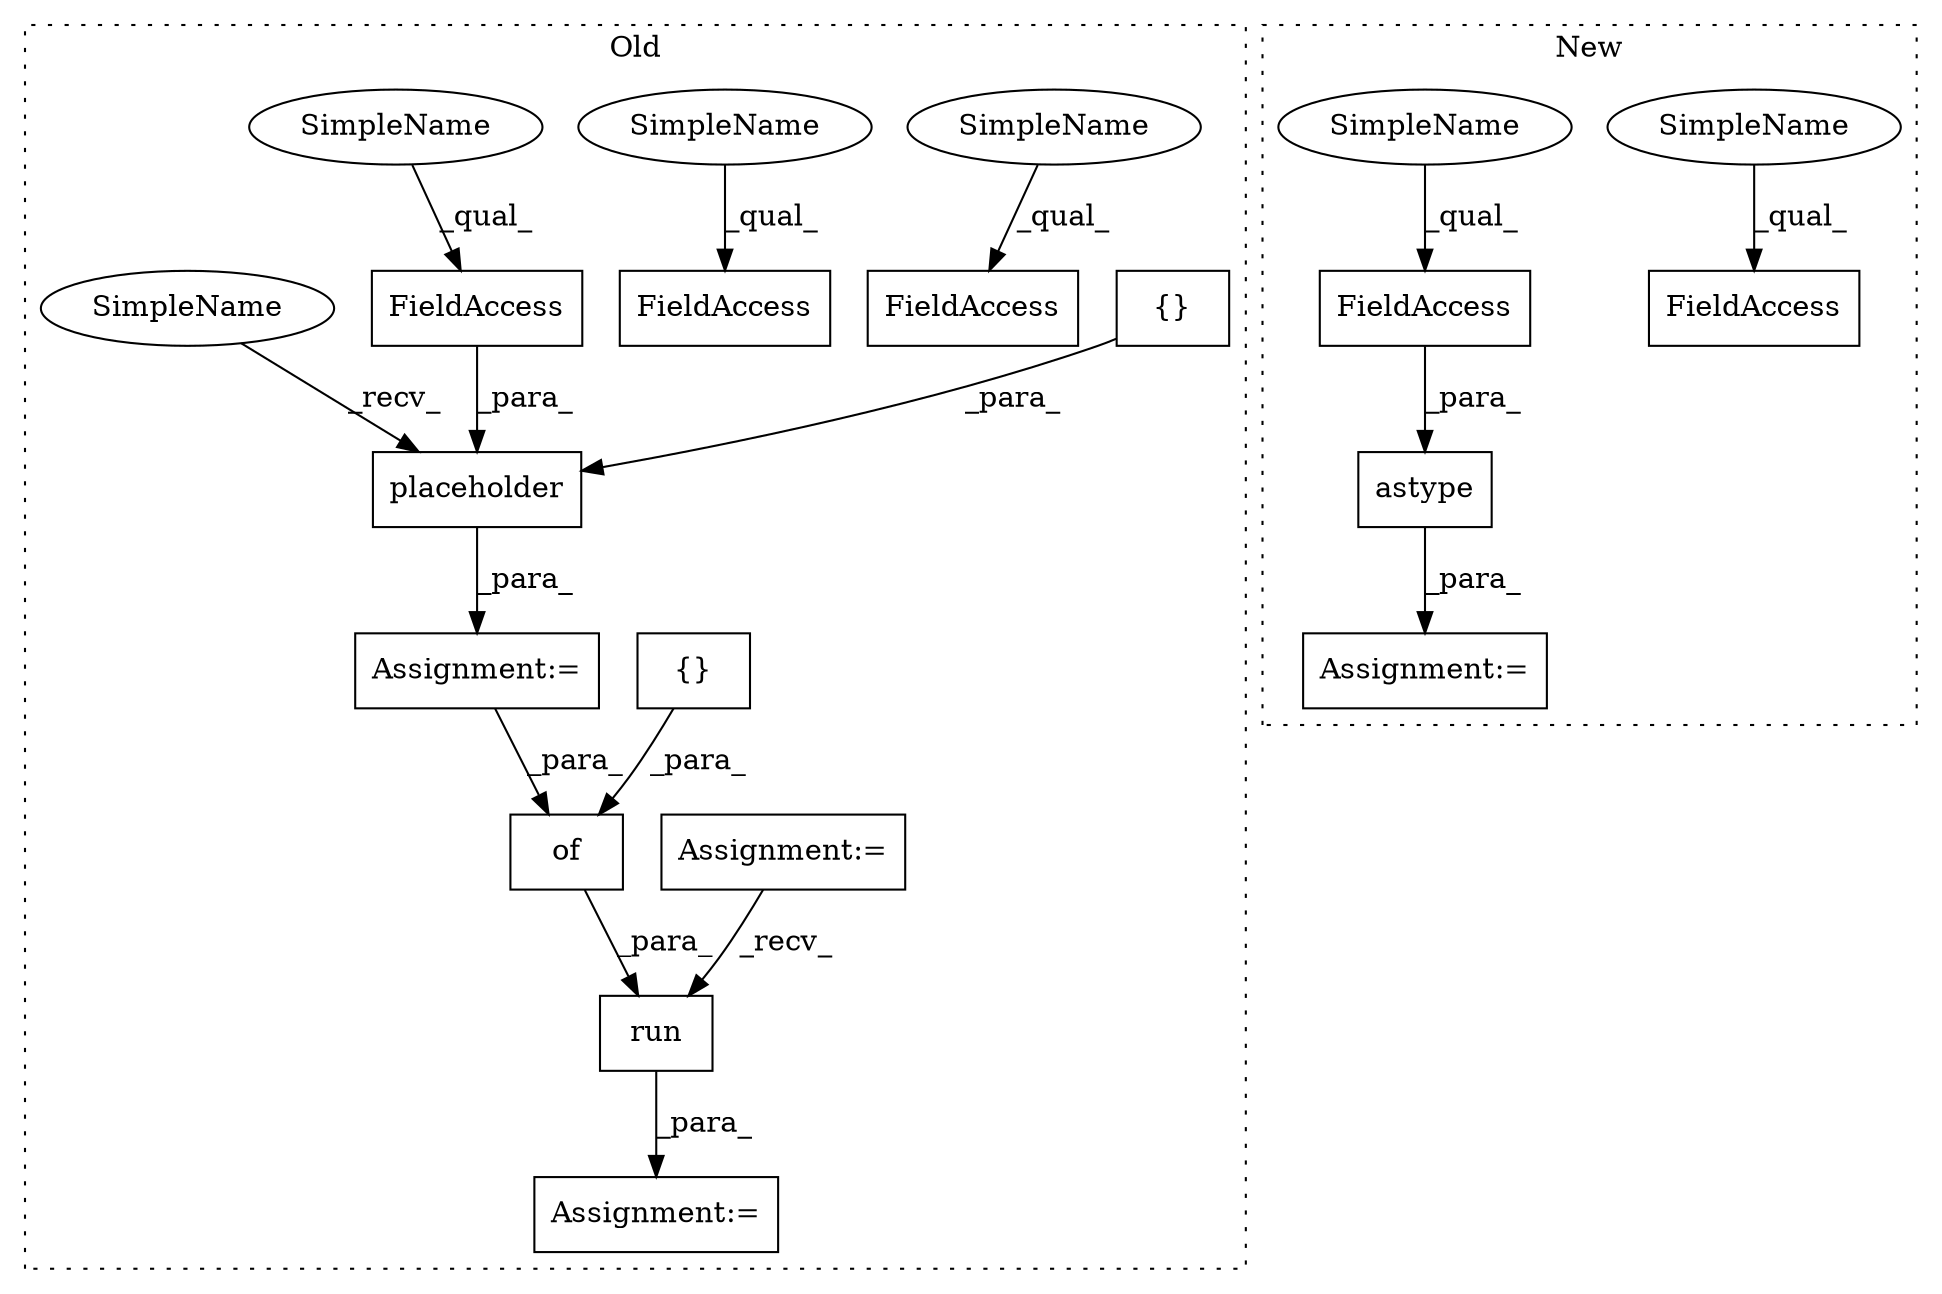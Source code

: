 digraph G {
subgraph cluster0 {
1 [label="{}" a="4" s="5248,5271" l="1,1" shape="box"];
4 [label="Assignment:=" a="7" s="6436" l="1" shape="box"];
6 [label="Assignment:=" a="7" s="6114" l="7" shape="box"];
7 [label="Assignment:=" a="7" s="5196" l="1" shape="box"];
8 [label="of" a="32" s="6461,6535" l="3,1" shape="box"];
9 [label="placeholder" a="32" s="5208,5272" l="12,1" shape="box"];
10 [label="FieldAccess" a="22" s="5220" l="18" shape="box"];
11 [label="run" a="32" s="6445,6536" l="4,1" shape="box"];
12 [label="FieldAccess" a="22" s="5312" l="18" shape="box"];
13 [label="FieldAccess" a="22" s="5406" l="18" shape="box"];
14 [label="{}" a="4" s="5434,5463" l="1,1" shape="box"];
16 [label="SimpleName" a="42" s="5406" l="10" shape="ellipse"];
17 [label="SimpleName" a="42" s="5312" l="10" shape="ellipse"];
18 [label="SimpleName" a="42" s="5220" l="10" shape="ellipse"];
19 [label="SimpleName" a="42" s="5197" l="10" shape="ellipse"];
label = "Old";
style="dotted";
}
subgraph cluster1 {
2 [label="astype" a="32" s="5302,5322" l="7,1" shape="box"];
3 [label="Assignment:=" a="7" s="5520" l="1" shape="box"];
5 [label="FieldAccess" a="22" s="5309" l="13" shape="box"];
15 [label="FieldAccess" a="22" s="5394" l="13" shape="box"];
20 [label="SimpleName" a="42" s="5394" l="5" shape="ellipse"];
21 [label="SimpleName" a="42" s="5309" l="5" shape="ellipse"];
label = "New";
style="dotted";
}
1 -> 9 [label="_para_"];
2 -> 3 [label="_para_"];
5 -> 2 [label="_para_"];
6 -> 11 [label="_recv_"];
7 -> 8 [label="_para_"];
8 -> 11 [label="_para_"];
9 -> 7 [label="_para_"];
10 -> 9 [label="_para_"];
11 -> 4 [label="_para_"];
14 -> 8 [label="_para_"];
16 -> 13 [label="_qual_"];
17 -> 12 [label="_qual_"];
18 -> 10 [label="_qual_"];
19 -> 9 [label="_recv_"];
20 -> 15 [label="_qual_"];
21 -> 5 [label="_qual_"];
}